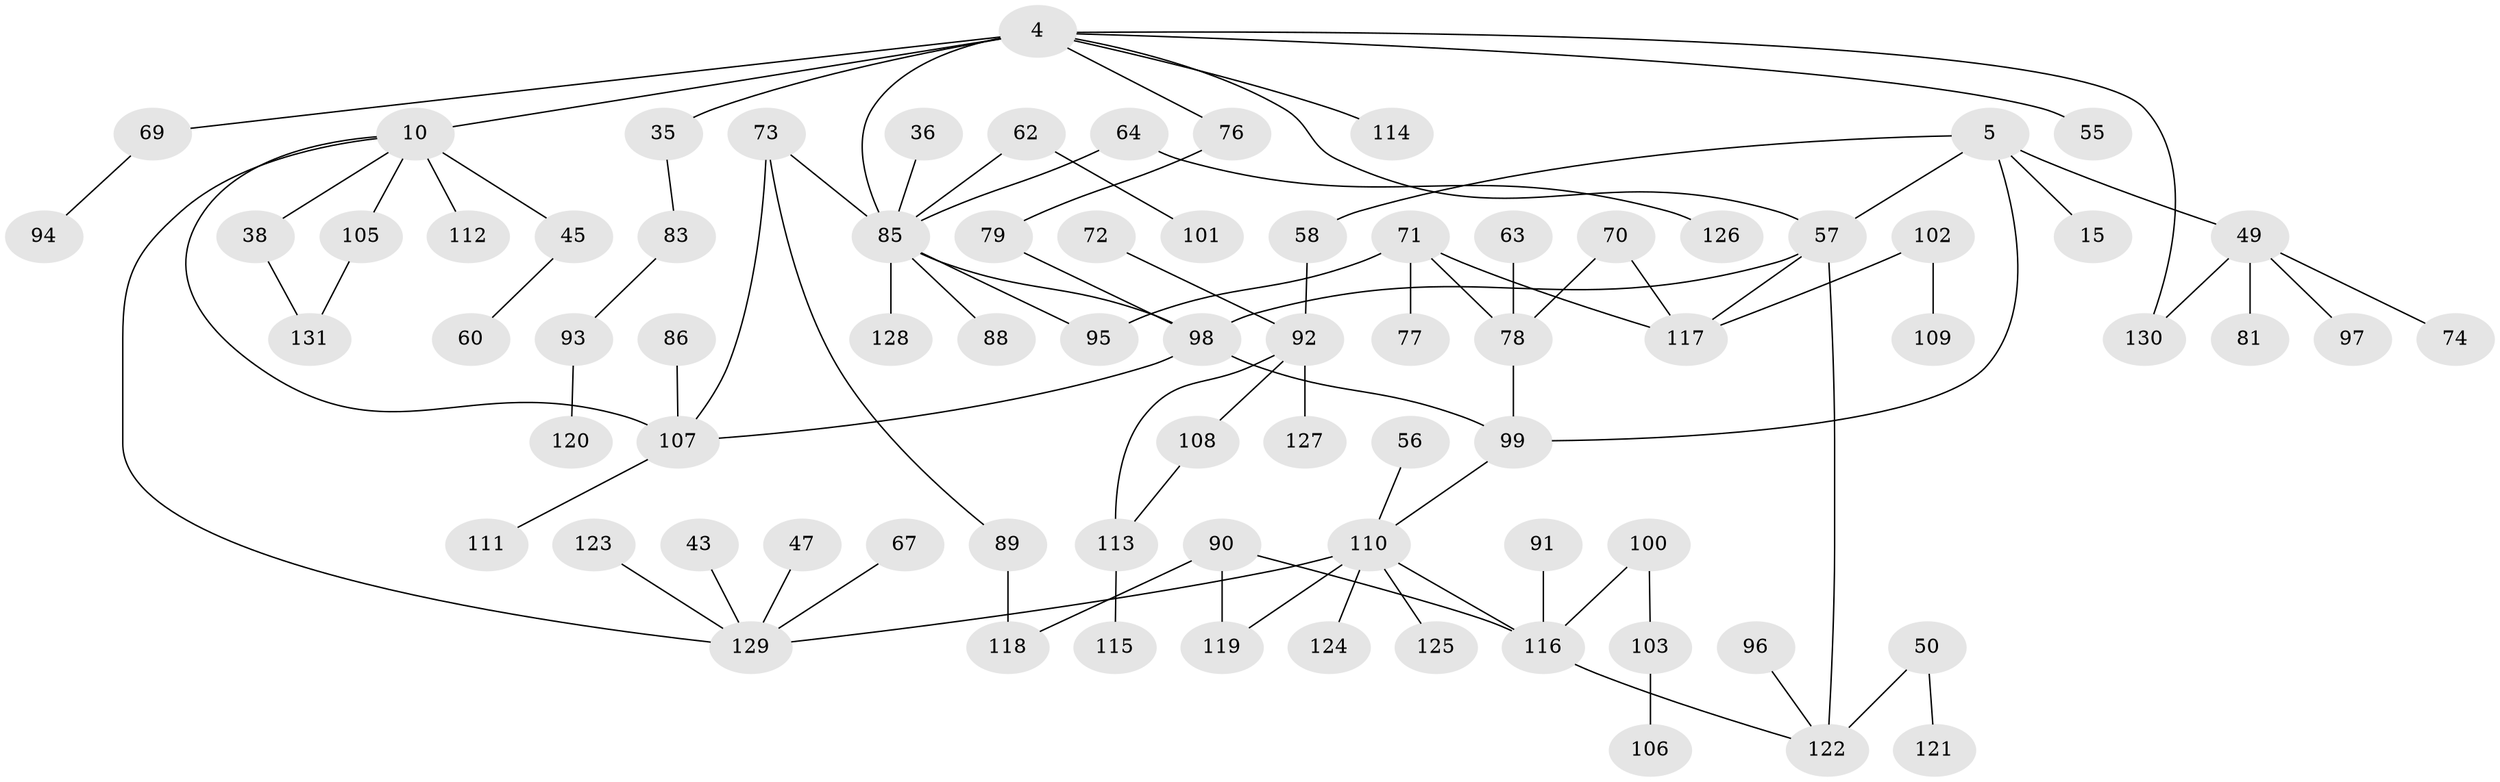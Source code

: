 // original degree distribution, {5: 0.061068702290076333, 7: 0.022900763358778626, 4: 0.061068702290076333, 6: 0.007633587786259542, 3: 0.1984732824427481, 2: 0.3053435114503817, 1: 0.3435114503816794}
// Generated by graph-tools (version 1.1) at 2025/44/03/04/25 21:44:38]
// undirected, 78 vertices, 92 edges
graph export_dot {
graph [start="1"]
  node [color=gray90,style=filled];
  4 [super="+1"];
  5;
  10 [super="+6"];
  15;
  35;
  36;
  38 [super="+16"];
  43;
  45;
  47;
  49 [super="+21"];
  50;
  55;
  56;
  57 [super="+2+14"];
  58 [super="+7"];
  60;
  62;
  63;
  64;
  67;
  69 [super="+46"];
  70;
  71;
  72;
  73 [super="+39+68+44"];
  74;
  76 [super="+41"];
  77;
  78 [super="+12+65"];
  79;
  81;
  83;
  85 [super="+25+42+31"];
  86;
  88;
  89 [super="+87"];
  90;
  91;
  92 [super="+84+66"];
  93;
  94;
  95;
  96;
  97;
  98 [super="+13+82"];
  99 [super="+53"];
  100 [super="+48"];
  101;
  102;
  103;
  105;
  106;
  107 [super="+51"];
  108;
  109;
  110 [super="+34+54+75"];
  111;
  112;
  113;
  114;
  115;
  116 [super="+27"];
  117 [super="+40"];
  118;
  119 [super="+104"];
  120;
  121;
  122 [super="+61"];
  123;
  124;
  125;
  126;
  127;
  128;
  129 [super="+17+9+23"];
  130 [super="+80"];
  131;
  4 -- 35;
  4 -- 55;
  4 -- 10 [weight=2];
  4 -- 114;
  4 -- 76;
  4 -- 57;
  4 -- 69;
  4 -- 85;
  4 -- 130;
  5 -- 15;
  5 -- 49 [weight=2];
  5 -- 57;
  5 -- 58;
  5 -- 99;
  10 -- 45;
  10 -- 105;
  10 -- 112;
  10 -- 129;
  10 -- 107;
  10 -- 38;
  35 -- 83;
  36 -- 85;
  38 -- 131;
  43 -- 129;
  45 -- 60;
  47 -- 129;
  49 -- 74;
  49 -- 97;
  49 -- 81;
  49 -- 130;
  50 -- 121;
  50 -- 122;
  56 -- 110;
  57 -- 122 [weight=2];
  57 -- 117;
  57 -- 98;
  58 -- 92;
  62 -- 101;
  62 -- 85;
  63 -- 78;
  64 -- 126;
  64 -- 85;
  67 -- 129;
  69 -- 94;
  70 -- 117;
  70 -- 78;
  71 -- 77;
  71 -- 95;
  71 -- 78;
  71 -- 117;
  72 -- 92;
  73 -- 89;
  73 -- 85;
  73 -- 107;
  76 -- 79 [weight=2];
  78 -- 99;
  79 -- 98;
  83 -- 93;
  85 -- 98;
  85 -- 95;
  85 -- 128;
  85 -- 88;
  86 -- 107;
  89 -- 118 [weight=2];
  90 -- 118;
  90 -- 119;
  90 -- 116;
  91 -- 116;
  92 -- 113;
  92 -- 127;
  92 -- 108;
  93 -- 120;
  96 -- 122;
  98 -- 99;
  98 -- 107;
  99 -- 110;
  100 -- 116;
  100 -- 103;
  102 -- 109;
  102 -- 117;
  103 -- 106;
  105 -- 131;
  107 -- 111;
  108 -- 113;
  110 -- 124;
  110 -- 119 [weight=2];
  110 -- 129;
  110 -- 125;
  110 -- 116;
  113 -- 115;
  116 -- 122;
  123 -- 129;
}
